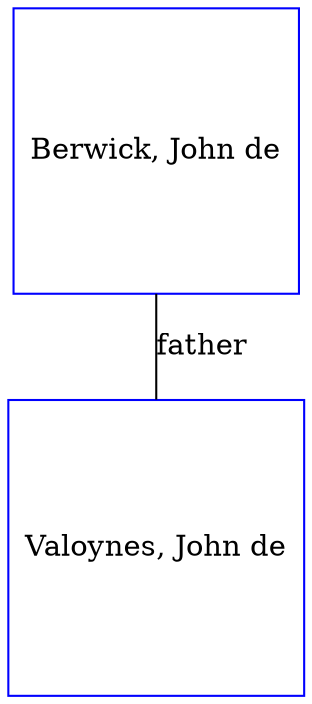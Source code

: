 digraph D {
    edge [dir=none];    node [shape=box];    "008457"   [label="Valoynes, John de", shape=box, regular=1, color="blue"] ;
"008458"   [label="Berwick, John de", shape=box, regular=1, color="blue"] ;
008458->008457 [label="father",arrowsize=0.0]; 
}